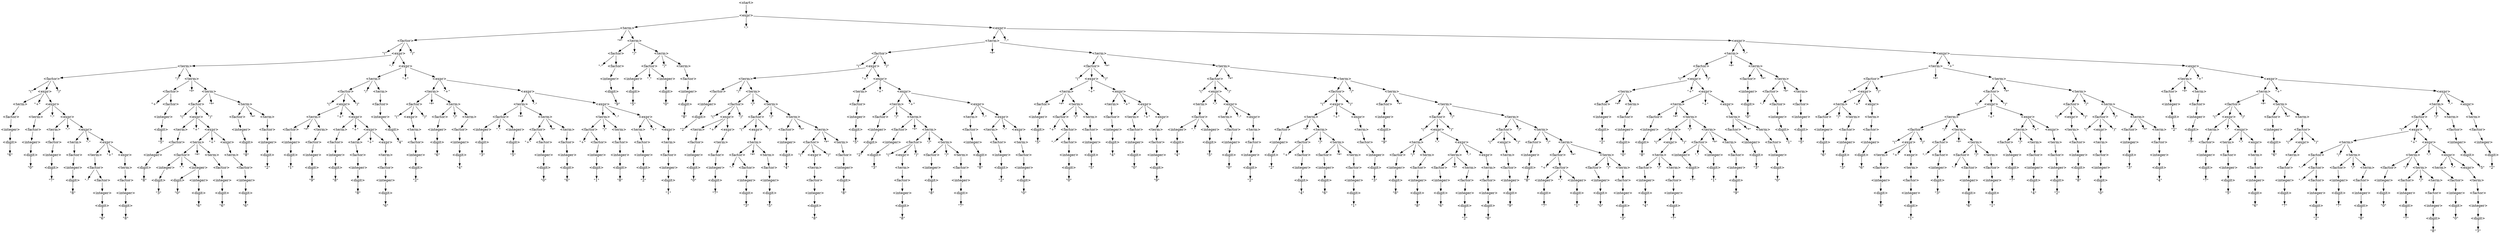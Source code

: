 digraph DerivationTree {

    node [shape=plain];

    n1 [label="\<start\>"];
    n2 [label="\<expr\>"];
    n1 -> n2;

    n3 [label="\<term\>"];
    n2 -> n3;

    n4 [label="\"-\""];
    n2 -> n4;

    n5 [label="\<expr\>"];
    n2 -> n5;

    n6 [label="\<factor\>"];
    n3 -> n6;

    n7 [label="\"*\""];
    n3 -> n7;

    n8 [label="\<term\>"];
    n3 -> n8;

    n9 [label="\<term\>"];
    n5 -> n9;

    n10 [label="\"-\""];
    n5 -> n10;

    n11 [label="\<expr\>"];
    n5 -> n11;

    n12 [label="\"(\""];
    n6 -> n12;

    n13 [label="\<expr\>"];
    n6 -> n13;

    n14 [label="\")\""];
    n6 -> n14;

    n15 [label="\<factor\>"];
    n8 -> n15;

    n16 [label="\"/\""];
    n8 -> n16;

    n17 [label="\<term\>"];
    n8 -> n17;

    n18 [label="\<factor\>"];
    n9 -> n18;

    n19 [label="\"*\""];
    n9 -> n19;

    n20 [label="\<term\>"];
    n9 -> n20;

    n21 [label="\<term\>"];
    n11 -> n21;

    n22 [label="\"-\""];
    n11 -> n22;

    n23 [label="\<expr\>"];
    n11 -> n23;

    n24 [label="\<term\>"];
    n13 -> n24;

    n25 [label="\"-\""];
    n13 -> n25;

    n26 [label="\<expr\>"];
    n13 -> n26;

    n27 [label="\"-\""];
    n15 -> n27;

    n28 [label="\<factor\>"];
    n15 -> n28;

    n29 [label="\<factor\>"];
    n17 -> n29;

    n30 [label="\"/\""];
    n17 -> n30;

    n31 [label="\<term\>"];
    n17 -> n31;

    n32 [label="\"(\""];
    n18 -> n32;

    n33 [label="\<expr\>"];
    n18 -> n33;

    n34 [label="\")\""];
    n18 -> n34;

    n35 [label="\<factor\>"];
    n20 -> n35;

    n36 [label="\"*\""];
    n20 -> n36;

    n37 [label="\<term\>"];
    n20 -> n37;

    n38 [label="\<factor\>"];
    n21 -> n38;

    n39 [label="\"*\""];
    n21 -> n39;

    n40 [label="\<term\>"];
    n21 -> n40;

    n41 [label="\<term\>"];
    n23 -> n41;

    n42 [label="\"+\""];
    n23 -> n42;

    n43 [label="\<expr\>"];
    n23 -> n43;

    n44 [label="\<factor\>"];
    n24 -> n44;

    n45 [label="\"/\""];
    n24 -> n45;

    n46 [label="\<term\>"];
    n24 -> n46;

    n47 [label="\<term\>"];
    n26 -> n47;

    n48 [label="\"+\""];
    n26 -> n48;

    n49 [label="\<expr\>"];
    n26 -> n49;

    n50 [label="\<integer\>"];
    n28 -> n50;

    n51 [label="\<integer\>"];
    n29 -> n51;

    n52 [label="\".\""];
    n29 -> n52;

    n53 [label="\<integer\>"];
    n29 -> n53;

    n54 [label="\<factor\>"];
    n31 -> n54;

    n55 [label="\<term\>"];
    n33 -> n55;

    n56 [label="\"+\""];
    n33 -> n56;

    n57 [label="\<expr\>"];
    n33 -> n57;

    n58 [label="\"(\""];
    n35 -> n58;

    n59 [label="\<expr\>"];
    n35 -> n59;

    n60 [label="\")\""];
    n35 -> n60;

    n61 [label="\<factor\>"];
    n37 -> n61;

    n62 [label="\"*\""];
    n37 -> n62;

    n63 [label="\<term\>"];
    n37 -> n63;

    n64 [label="\"(\""];
    n38 -> n64;

    n65 [label="\<expr\>"];
    n38 -> n65;

    n66 [label="\")\""];
    n38 -> n66;

    n67 [label="\<factor\>"];
    n40 -> n67;

    n68 [label="\"*\""];
    n40 -> n68;

    n69 [label="\<term\>"];
    n40 -> n69;

    n70 [label="\<factor\>"];
    n41 -> n70;

    n71 [label="\"*\""];
    n41 -> n71;

    n72 [label="\<term\>"];
    n41 -> n72;

    n73 [label="\<term\>"];
    n43 -> n73;

    n74 [label="\"+\""];
    n43 -> n74;

    n75 [label="\<expr\>"];
    n43 -> n75;

    n76 [label="\"(\""];
    n44 -> n76;

    n77 [label="\<expr\>"];
    n44 -> n77;

    n78 [label="\")\""];
    n44 -> n78;

    n79 [label="\<factor\>"];
    n46 -> n79;

    n80 [label="\"*\""];
    n46 -> n80;

    n81 [label="\<term\>"];
    n46 -> n81;

    n82 [label="\<factor\>"];
    n47 -> n82;

    n83 [label="\"/\""];
    n47 -> n83;

    n84 [label="\<term\>"];
    n47 -> n84;

    n85 [label="\<term\>"];
    n49 -> n85;

    n86 [label="\"+\""];
    n49 -> n86;

    n87 [label="\<expr\>"];
    n49 -> n87;

    n88 [label="\<digit\>"];
    n50 -> n88;

    n89 [label="\<digit\>"];
    n51 -> n89;

    n90 [label="\<digit\>"];
    n53 -> n90;

    n91 [label="\<integer\>"];
    n54 -> n91;

    n92 [label="\<factor\>"];
    n55 -> n92;

    n93 [label="\"/\""];
    n55 -> n93;

    n94 [label="\<term\>"];
    n55 -> n94;

    n95 [label="\<term\>"];
    n57 -> n95;

    n96 [label="\"+\""];
    n57 -> n96;

    n97 [label="\<expr\>"];
    n57 -> n97;

    n98 [label="\<term\>"];
    n59 -> n98;

    n99 [label="\"+\""];
    n59 -> n99;

    n100 [label="\<expr\>"];
    n59 -> n100;

    n101 [label="\"(\""];
    n61 -> n101;

    n102 [label="\<expr\>"];
    n61 -> n102;

    n103 [label="\")\""];
    n61 -> n103;

    n104 [label="\<factor\>"];
    n63 -> n104;

    n105 [label="\"/\""];
    n63 -> n105;

    n106 [label="\<term\>"];
    n63 -> n106;

    n107 [label="\<term\>"];
    n65 -> n107;

    n108 [label="\"+\""];
    n65 -> n108;

    n109 [label="\<expr\>"];
    n65 -> n109;

    n110 [label="\<integer\>"];
    n67 -> n110;

    n111 [label="\<factor\>"];
    n69 -> n111;

    n112 [label="\"*\""];
    n69 -> n112;

    n113 [label="\<term\>"];
    n69 -> n113;

    n114 [label="\"(\""];
    n70 -> n114;

    n115 [label="\<expr\>"];
    n70 -> n115;

    n116 [label="\")\""];
    n70 -> n116;

    n117 [label="\<factor\>"];
    n72 -> n117;

    n118 [label="\"*\""];
    n72 -> n118;

    n119 [label="\<term\>"];
    n72 -> n119;

    n120 [label="\<factor\>"];
    n73 -> n120;

    n121 [label="\"*\""];
    n73 -> n121;

    n122 [label="\<term\>"];
    n73 -> n122;

    n123 [label="\<term\>"];
    n75 -> n123;

    n124 [label="\"+\""];
    n75 -> n124;

    n125 [label="\<expr\>"];
    n75 -> n125;

    n126 [label="\<term\>"];
    n77 -> n126;

    n127 [label="\"+\""];
    n77 -> n127;

    n128 [label="\<expr\>"];
    n77 -> n128;

    n129 [label="\"+\""];
    n79 -> n129;

    n130 [label="\<factor\>"];
    n79 -> n130;

    n131 [label="\<factor\>"];
    n81 -> n131;

    n132 [label="\"*\""];
    n81 -> n132;

    n133 [label="\<term\>"];
    n81 -> n133;

    n134 [label="\"(\""];
    n82 -> n134;

    n135 [label="\<expr\>"];
    n82 -> n135;

    n136 [label="\")\""];
    n82 -> n136;

    n137 [label="\<factor\>"];
    n84 -> n137;

    n138 [label="\<factor\>"];
    n85 -> n138;

    n139 [label="\"*\""];
    n85 -> n139;

    n140 [label="\<term\>"];
    n85 -> n140;

    n141 [label="\<term\>"];
    n87 -> n141;

    n142 [label="\"-\""];
    n87 -> n142;

    n143 [label="\<expr\>"];
    n87 -> n143;

    n144 [label="\"9\""];
    n88 -> n144;

    n145 [label="\"5\""];
    n89 -> n145;

    n146 [label="\"0\""];
    n90 -> n146;

    n147 [label="\<digit\>"];
    n91 -> n147;

    n148 [label="\<integer\>"];
    n92 -> n148;

    n149 [label="\<factor\>"];
    n94 -> n149;

    n150 [label="\"/\""];
    n94 -> n150;

    n151 [label="\<term\>"];
    n94 -> n151;

    n152 [label="\<factor\>"];
    n95 -> n152;

    n153 [label="\<term\>"];
    n97 -> n153;

    n154 [label="\"+\""];
    n97 -> n154;

    n155 [label="\<expr\>"];
    n97 -> n155;

    n156 [label="\<factor\>"];
    n98 -> n156;

    n157 [label="\"*\""];
    n98 -> n157;

    n158 [label="\<term\>"];
    n98 -> n158;

    n159 [label="\<term\>"];
    n100 -> n159;

    n160 [label="\"+\""];
    n100 -> n160;

    n161 [label="\<expr\>"];
    n100 -> n161;

    n162 [label="\<term\>"];
    n102 -> n162;

    n163 [label="\"-\""];
    n102 -> n163;

    n164 [label="\<expr\>"];
    n102 -> n164;

    n165 [label="\"(\""];
    n104 -> n165;

    n166 [label="\<expr\>"];
    n104 -> n166;

    n167 [label="\")\""];
    n104 -> n167;

    n168 [label="\<factor\>"];
    n106 -> n168;

    n169 [label="\"*\""];
    n106 -> n169;

    n170 [label="\<term\>"];
    n106 -> n170;

    n171 [label="\<factor\>"];
    n107 -> n171;

    n172 [label="\"*\""];
    n107 -> n172;

    n173 [label="\<term\>"];
    n107 -> n173;

    n174 [label="\<term\>"];
    n109 -> n174;

    n175 [label="\"+\""];
    n109 -> n175;

    n176 [label="\<expr\>"];
    n109 -> n176;

    n177 [label="\<digit\>"];
    n110 -> n177;

    n178 [label="\"-\""];
    n111 -> n178;

    n179 [label="\<factor\>"];
    n111 -> n179;

    n180 [label="\<factor\>"];
    n113 -> n180;

    n181 [label="\<term\>"];
    n115 -> n181;

    n182 [label="\"+\""];
    n115 -> n182;

    n183 [label="\<expr\>"];
    n115 -> n183;

    n184 [label="\"(\""];
    n117 -> n184;

    n185 [label="\<expr\>"];
    n117 -> n185;

    n186 [label="\")\""];
    n117 -> n186;

    n187 [label="\<factor\>"];
    n119 -> n187;

    n188 [label="\"/\""];
    n119 -> n188;

    n189 [label="\<term\>"];
    n119 -> n189;

    n190 [label="\<integer\>"];
    n120 -> n190;

    n191 [label="\<factor\>"];
    n122 -> n191;

    n192 [label="\<factor\>"];
    n123 -> n192;

    n193 [label="\"*\""];
    n123 -> n193;

    n194 [label="\<term\>"];
    n123 -> n194;

    n195 [label="\<term\>"];
    n125 -> n195;

    n196 [label="\"-\""];
    n125 -> n196;

    n197 [label="\<expr\>"];
    n125 -> n197;

    n198 [label="\<factor\>"];
    n126 -> n198;

    n199 [label="\<term\>"];
    n128 -> n199;

    n200 [label="\"-\""];
    n128 -> n200;

    n201 [label="\<expr\>"];
    n128 -> n201;

    n202 [label="\<integer\>"];
    n130 -> n202;

    n203 [label="\"(\""];
    n131 -> n203;

    n204 [label="\<expr\>"];
    n131 -> n204;

    n205 [label="\")\""];
    n131 -> n205;

    n206 [label="\<factor\>"];
    n133 -> n206;

    n207 [label="\"*\""];
    n133 -> n207;

    n208 [label="\<term\>"];
    n133 -> n208;

    n209 [label="\<term\>"];
    n135 -> n209;

    n210 [label="\"+\""];
    n135 -> n210;

    n211 [label="\<expr\>"];
    n135 -> n211;

    n212 [label="\<integer\>"];
    n137 -> n212;

    n213 [label="\"(\""];
    n138 -> n213;

    n214 [label="\<expr\>"];
    n138 -> n214;

    n215 [label="\")\""];
    n138 -> n215;

    n216 [label="\<factor\>"];
    n140 -> n216;

    n217 [label="\"/\""];
    n140 -> n217;

    n218 [label="\<term\>"];
    n140 -> n218;

    n219 [label="\<factor\>"];
    n141 -> n219;

    n220 [label="\"*\""];
    n141 -> n220;

    n221 [label="\<term\>"];
    n141 -> n221;

    n222 [label="\<term\>"];
    n143 -> n222;

    n223 [label="\"-\""];
    n143 -> n223;

    n224 [label="\<expr\>"];
    n143 -> n224;

    n225 [label="\"8\""];
    n147 -> n225;

    n226 [label="\<digit\>"];
    n148 -> n226;

    n227 [label="\"(\""];
    n149 -> n227;

    n228 [label="\<expr\>"];
    n149 -> n228;

    n229 [label="\")\""];
    n149 -> n229;

    n230 [label="\<factor\>"];
    n151 -> n230;

    n231 [label="\"/\""];
    n151 -> n231;

    n232 [label="\<term\>"];
    n151 -> n232;

    n233 [label="\<integer\>"];
    n152 -> n233;

    n234 [label="\<factor\>"];
    n153 -> n234;

    n235 [label="\"/\""];
    n153 -> n235;

    n236 [label="\<term\>"];
    n153 -> n236;

    n237 [label="\<term\>"];
    n155 -> n237;

    n238 [label="\"-\""];
    n155 -> n238;

    n239 [label="\<expr\>"];
    n155 -> n239;

    n240 [label="\<integer\>"];
    n156 -> n240;

    n241 [label="\<factor\>"];
    n158 -> n241;

    n242 [label="\"/\""];
    n158 -> n242;

    n243 [label="\<term\>"];
    n158 -> n243;

    n244 [label="\<factor\>"];
    n159 -> n244;

    n245 [label="\<term\>"];
    n161 -> n245;

    n246 [label="\"+\""];
    n161 -> n246;

    n247 [label="\<expr\>"];
    n161 -> n247;

    n248 [label="\<factor\>"];
    n162 -> n248;

    n249 [label="\<term\>"];
    n164 -> n249;

    n250 [label="\"-\""];
    n164 -> n250;

    n251 [label="\<expr\>"];
    n164 -> n251;

    n252 [label="\<term\>"];
    n166 -> n252;

    n253 [label="\"+\""];
    n166 -> n253;

    n254 [label="\<expr\>"];
    n166 -> n254;

    n255 [label="\<integer\>"];
    n168 -> n255;

    n256 [label="\<factor\>"];
    n170 -> n256;

    n257 [label="\"/\""];
    n170 -> n257;

    n258 [label="\<term\>"];
    n170 -> n258;

    n259 [label="\<integer\>"];
    n171 -> n259;

    n260 [label="\<factor\>"];
    n173 -> n260;

    n261 [label="\<factor\>"];
    n174 -> n261;

    n262 [label="\"*\""];
    n174 -> n262;

    n263 [label="\<term\>"];
    n174 -> n263;

    n264 [label="\<term\>"];
    n176 -> n264;

    n265 [label="\"0\""];
    n177 -> n265;

    n266 [label="\<integer\>"];
    n179 -> n266;

    n267 [label="\<integer\>"];
    n180 -> n267;

    n268 [label="\<factor\>"];
    n181 -> n268;

    n269 [label="\"/\""];
    n181 -> n269;

    n270 [label="\<term\>"];
    n181 -> n270;

    n271 [label="\<term\>"];
    n183 -> n271;

    n272 [label="\<term\>"];
    n185 -> n272;

    n273 [label="\"+\""];
    n185 -> n273;

    n274 [label="\<expr\>"];
    n185 -> n274;

    n275 [label="\"(\""];
    n187 -> n275;

    n276 [label="\<expr\>"];
    n187 -> n276;

    n277 [label="\")\""];
    n187 -> n277;

    n278 [label="\<factor\>"];
    n189 -> n278;

    n279 [label="\"/\""];
    n189 -> n279;

    n280 [label="\<term\>"];
    n189 -> n280;

    n281 [label="\<digit\>"];
    n190 -> n281;

    n282 [label="\<integer\>"];
    n191 -> n282;

    n283 [label="\"(\""];
    n192 -> n283;

    n284 [label="\<expr\>"];
    n192 -> n284;

    n285 [label="\")\""];
    n192 -> n285;

    n286 [label="\<factor\>"];
    n194 -> n286;

    n287 [label="\"*\""];
    n194 -> n287;

    n288 [label="\<term\>"];
    n194 -> n288;

    n289 [label="\<factor\>"];
    n195 -> n289;

    n290 [label="\"/\""];
    n195 -> n290;

    n291 [label="\<term\>"];
    n195 -> n291;

    n292 [label="\<term\>"];
    n197 -> n292;

    n293 [label="\<integer\>"];
    n198 -> n293;

    n294 [label="\<factor\>"];
    n199 -> n294;

    n295 [label="\<term\>"];
    n201 -> n295;

    n296 [label="\"-\""];
    n201 -> n296;

    n297 [label="\<expr\>"];
    n201 -> n297;

    n298 [label="\<digit\>"];
    n202 -> n298;

    n299 [label="\<term\>"];
    n204 -> n299;

    n300 [label="\"+\""];
    n204 -> n300;

    n301 [label="\<expr\>"];
    n204 -> n301;

    n302 [label="\<integer\>"];
    n206 -> n302;

    n303 [label="\<factor\>"];
    n208 -> n303;

    n304 [label="\<factor\>"];
    n209 -> n304;

    n305 [label="\"*\""];
    n209 -> n305;

    n306 [label="\<term\>"];
    n209 -> n306;

    n307 [label="\<term\>"];
    n211 -> n307;

    n308 [label="\"+\""];
    n211 -> n308;

    n309 [label="\<expr\>"];
    n211 -> n309;

    n310 [label="\<digit\>"];
    n212 -> n310;

    n311 [label="\<term\>"];
    n214 -> n311;

    n312 [label="\<integer\>"];
    n216 -> n312;

    n313 [label="\<factor\>"];
    n218 -> n313;

    n314 [label="\<integer\>"];
    n219 -> n314;

    n315 [label="\".\""];
    n219 -> n315;

    n316 [label="\<integer\>"];
    n219 -> n316;

    n317 [label="\<factor\>"];
    n221 -> n317;

    n318 [label="\"*\""];
    n221 -> n318;

    n319 [label="\<term\>"];
    n221 -> n319;

    n320 [label="\<factor\>"];
    n222 -> n320;

    n321 [label="\"/\""];
    n222 -> n321;

    n322 [label="\<term\>"];
    n222 -> n322;

    n323 [label="\<term\>"];
    n224 -> n323;

    n324 [label="\"+\""];
    n224 -> n324;

    n325 [label="\<expr\>"];
    n224 -> n325;

    n326 [label="\"2\""];
    n226 -> n326;

    n327 [label="\<term\>"];
    n228 -> n327;

    n328 [label="\"+\""];
    n228 -> n328;

    n329 [label="\<expr\>"];
    n228 -> n329;

    n330 [label="\"(\""];
    n230 -> n330;

    n331 [label="\<expr\>"];
    n230 -> n331;

    n332 [label="\")\""];
    n230 -> n332;

    n333 [label="\<factor\>"];
    n232 -> n333;

    n334 [label="\"*\""];
    n232 -> n334;

    n335 [label="\<term\>"];
    n232 -> n335;

    n336 [label="\<digit\>"];
    n233 -> n336;

    n337 [label="\<integer\>"];
    n234 -> n337;

    n338 [label="\<factor\>"];
    n236 -> n338;

    n339 [label="\"*\""];
    n236 -> n339;

    n340 [label="\<term\>"];
    n236 -> n340;

    n341 [label="\<factor\>"];
    n237 -> n341;

    n342 [label="\<term\>"];
    n239 -> n342;

    n343 [label="\"-\""];
    n239 -> n343;

    n344 [label="\<expr\>"];
    n239 -> n344;

    n345 [label="\<digit\>"];
    n240 -> n345;

    n346 [label="\"+\""];
    n241 -> n346;

    n347 [label="\<factor\>"];
    n241 -> n347;

    n348 [label="\<factor\>"];
    n243 -> n348;

    n349 [label="\<integer\>"];
    n244 -> n349;

    n350 [label="\<factor\>"];
    n245 -> n350;

    n351 [label="\<term\>"];
    n247 -> n351;

    n352 [label="\<integer\>"];
    n248 -> n352;

    n353 [label="\".\""];
    n248 -> n353;

    n354 [label="\<integer\>"];
    n248 -> n354;

    n355 [label="\<factor\>"];
    n249 -> n355;

    n356 [label="\<term\>"];
    n251 -> n356;

    n357 [label="\<factor\>"];
    n252 -> n357;

    n358 [label="\"*\""];
    n252 -> n358;

    n359 [label="\<term\>"];
    n252 -> n359;

    n360 [label="\<term\>"];
    n254 -> n360;

    n361 [label="\<digit\>"];
    n255 -> n361;

    n362 [label="\"(\""];
    n256 -> n362;

    n363 [label="\<expr\>"];
    n256 -> n363;

    n364 [label="\")\""];
    n256 -> n364;

    n365 [label="\<factor\>"];
    n258 -> n365;

    n366 [label="\"/\""];
    n258 -> n366;

    n367 [label="\<term\>"];
    n258 -> n367;

    n368 [label="\<digit\>"];
    n259 -> n368;

    n369 [label="\<integer\>"];
    n260 -> n369;

    n370 [label="\<integer\>"];
    n261 -> n370;

    n371 [label="\<factor\>"];
    n263 -> n371;

    n372 [label="\"/\""];
    n263 -> n372;

    n373 [label="\<term\>"];
    n263 -> n373;

    n374 [label="\<factor\>"];
    n264 -> n374;

    n375 [label="\"*\""];
    n264 -> n375;

    n376 [label="\<term\>"];
    n264 -> n376;

    n377 [label="\<digit\>"];
    n266 -> n377;

    n378 [label="\<digit\>"];
    n267 -> n378;

    n379 [label="\<integer\>"];
    n268 -> n379;

    n380 [label="\<factor\>"];
    n270 -> n380;

    n381 [label="\<factor\>"];
    n271 -> n381;

    n382 [label="\<factor\>"];
    n272 -> n382;

    n383 [label="\"/\""];
    n272 -> n383;

    n384 [label="\<term\>"];
    n272 -> n384;

    n385 [label="\<term\>"];
    n274 -> n385;

    n386 [label="\"+\""];
    n274 -> n386;

    n387 [label="\<expr\>"];
    n274 -> n387;

    n388 [label="\<term\>"];
    n276 -> n388;

    n389 [label="\"(\""];
    n278 -> n389;

    n390 [label="\<expr\>"];
    n278 -> n390;

    n391 [label="\")\""];
    n278 -> n391;

    n392 [label="\<factor\>"];
    n280 -> n392;

    n393 [label="\"*\""];
    n280 -> n393;

    n394 [label="\<term\>"];
    n280 -> n394;

    n395 [label="\"2\""];
    n281 -> n395;

    n396 [label="\<digit\>"];
    n282 -> n396;

    n397 [label="\<term\>"];
    n284 -> n397;

    n398 [label="\"-\""];
    n284 -> n398;

    n399 [label="\<expr\>"];
    n284 -> n399;

    n400 [label="\<integer\>"];
    n286 -> n400;

    n401 [label="\<factor\>"];
    n288 -> n401;

    n402 [label="\"(\""];
    n289 -> n402;

    n403 [label="\<expr\>"];
    n289 -> n403;

    n404 [label="\")\""];
    n289 -> n404;

    n405 [label="\<factor\>"];
    n291 -> n405;

    n406 [label="\<factor\>"];
    n292 -> n406;

    n407 [label="\<digit\>"];
    n293 -> n407;

    n408 [label="\<integer\>"];
    n294 -> n408;

    n409 [label="\<factor\>"];
    n295 -> n409;

    n410 [label="\<term\>"];
    n297 -> n410;

    n411 [label="\"-\""];
    n297 -> n411;

    n412 [label="\<expr\>"];
    n297 -> n412;

    n413 [label="\"5\""];
    n298 -> n413;

    n414 [label="\<factor\>"];
    n299 -> n414;

    n415 [label="\<term\>"];
    n301 -> n415;

    n416 [label="\"+\""];
    n301 -> n416;

    n417 [label="\<expr\>"];
    n301 -> n417;

    n418 [label="\<digit\>"];
    n302 -> n418;

    n419 [label="\<integer\>"];
    n303 -> n419;

    n420 [label="\<integer\>"];
    n304 -> n420;

    n421 [label="\<factor\>"];
    n306 -> n421;

    n422 [label="\<factor\>"];
    n307 -> n422;

    n423 [label="\<term\>"];
    n309 -> n423;

    n424 [label="\"+\""];
    n309 -> n424;

    n425 [label="\<expr\>"];
    n309 -> n425;

    n426 [label="\"4\""];
    n310 -> n426;

    n427 [label="\<factor\>"];
    n311 -> n427;

    n428 [label="\<digit\>"];
    n312 -> n428;

    n429 [label="\<integer\>"];
    n313 -> n429;

    n430 [label="\<digit\>"];
    n314 -> n430;

    n431 [label="\<digit\>"];
    n316 -> n431;

    n432 [label="\"+\""];
    n317 -> n432;

    n433 [label="\<factor\>"];
    n317 -> n433;

    n434 [label="\<factor\>"];
    n319 -> n434;

    n435 [label="\"+\""];
    n320 -> n435;

    n436 [label="\<factor\>"];
    n320 -> n436;

    n437 [label="\<factor\>"];
    n322 -> n437;

    n438 [label="\<factor\>"];
    n323 -> n438;

    n439 [label="\<term\>"];
    n325 -> n439;

    n440 [label="\<factor\>"];
    n327 -> n440;

    n441 [label="\<term\>"];
    n329 -> n441;

    n442 [label="\<term\>"];
    n331 -> n442;

    n443 [label="\<integer\>"];
    n333 -> n443;

    n444 [label="\<factor\>"];
    n335 -> n444;

    n445 [label="\"*\""];
    n335 -> n445;

    n446 [label="\<term\>"];
    n335 -> n446;

    n447 [label="\"5\""];
    n336 -> n447;

    n448 [label="\<digit\>"];
    n337 -> n448;

    n449 [label="\<integer\>"];
    n338 -> n449;

    n450 [label="\<factor\>"];
    n340 -> n450;

    n451 [label="\"/\""];
    n340 -> n451;

    n452 [label="\<term\>"];
    n340 -> n452;

    n453 [label="\<integer\>"];
    n341 -> n453;

    n454 [label="\<factor\>"];
    n342 -> n454;

    n455 [label="\<term\>"];
    n344 -> n455;

    n456 [label="\"5\""];
    n345 -> n456;

    n457 [label="\"-\""];
    n347 -> n457;

    n458 [label="\<factor\>"];
    n347 -> n458;

    n459 [label="\<integer\>"];
    n348 -> n459;

    n460 [label="\<digit\>"];
    n349 -> n460;

    n461 [label="\<integer\>"];
    n350 -> n461;

    n462 [label="\<factor\>"];
    n351 -> n462;

    n463 [label="\<digit\>"];
    n352 -> n463;

    n464 [label="\<digit\>"];
    n354 -> n464;

    n465 [label="\<integer\>"];
    n355 -> n465;

    n466 [label="\<factor\>"];
    n356 -> n466;

    n467 [label="\<integer\>"];
    n357 -> n467;

    n468 [label="\<factor\>"];
    n359 -> n468;

    n469 [label="\"/\""];
    n359 -> n469;

    n470 [label="\<term\>"];
    n359 -> n470;

    n471 [label="\<factor\>"];
    n360 -> n471;

    n472 [label="\"9\""];
    n361 -> n472;

    n473 [label="\<term\>"];
    n363 -> n473;

    n474 [label="\"-\""];
    n363 -> n474;

    n475 [label="\<expr\>"];
    n363 -> n475;

    n476 [label="\"(\""];
    n365 -> n476;

    n477 [label="\<expr\>"];
    n365 -> n477;

    n478 [label="\")\""];
    n365 -> n478;

    n479 [label="\<factor\>"];
    n367 -> n479;

    n480 [label="\"/\""];
    n367 -> n480;

    n481 [label="\<term\>"];
    n367 -> n481;

    n482 [label="\"2\""];
    n368 -> n482;

    n483 [label="\<digit\>"];
    n369 -> n483;

    n484 [label="\<digit\>"];
    n370 -> n484;

    n485 [label="\"(\""];
    n371 -> n485;

    n486 [label="\<expr\>"];
    n371 -> n486;

    n487 [label="\")\""];
    n371 -> n487;

    n488 [label="\<factor\>"];
    n373 -> n488;

    n489 [label="\"*\""];
    n373 -> n489;

    n490 [label="\<term\>"];
    n373 -> n490;

    n491 [label="\<integer\>"];
    n374 -> n491;

    n492 [label="\<factor\>"];
    n376 -> n492;

    n493 [label="\"1\""];
    n377 -> n493;

    n494 [label="\"5\""];
    n378 -> n494;

    n495 [label="\<digit\>"];
    n379 -> n495;

    n496 [label="\<integer\>"];
    n380 -> n496;

    n497 [label="\<integer\>"];
    n381 -> n497;

    n498 [label="\"(\""];
    n382 -> n498;

    n499 [label="\<expr\>"];
    n382 -> n499;

    n500 [label="\")\""];
    n382 -> n500;

    n501 [label="\<factor\>"];
    n384 -> n501;

    n502 [label="\"*\""];
    n384 -> n502;

    n503 [label="\<term\>"];
    n384 -> n503;

    n504 [label="\<factor\>"];
    n385 -> n504;

    n505 [label="\"/\""];
    n385 -> n505;

    n506 [label="\<term\>"];
    n385 -> n506;

    n507 [label="\<term\>"];
    n387 -> n507;

    n508 [label="\<factor\>"];
    n388 -> n508;

    n509 [label="\<term\>"];
    n390 -> n509;

    n510 [label="\<integer\>"];
    n392 -> n510;

    n511 [label="\<factor\>"];
    n394 -> n511;

    n512 [label="\"7\""];
    n396 -> n512;

    n513 [label="\<factor\>"];
    n397 -> n513;

    n514 [label="\<term\>"];
    n399 -> n514;

    n515 [label="\"-\""];
    n399 -> n515;

    n516 [label="\<expr\>"];
    n399 -> n516;

    n517 [label="\<digit\>"];
    n400 -> n517;

    n518 [label="\"(\""];
    n401 -> n518;

    n519 [label="\<expr\>"];
    n401 -> n519;

    n520 [label="\")\""];
    n401 -> n520;

    n521 [label="\<term\>"];
    n403 -> n521;

    n522 [label="\"+\""];
    n403 -> n522;

    n523 [label="\<expr\>"];
    n403 -> n523;

    n524 [label="\<integer\>"];
    n405 -> n524;

    n525 [label="\<integer\>"];
    n406 -> n525;

    n526 [label="\"6\""];
    n407 -> n526;

    n527 [label="\<digit\>"];
    n408 -> n527;

    n528 [label="\<integer\>"];
    n409 -> n528;

    n529 [label="\<factor\>"];
    n410 -> n529;

    n530 [label="\<term\>"];
    n412 -> n530;

    n531 [label="\"+\""];
    n412 -> n531;

    n532 [label="\<expr\>"];
    n412 -> n532;

    n533 [label="\<integer\>"];
    n414 -> n533;

    n534 [label="\<factor\>"];
    n415 -> n534;

    n535 [label="\"*\""];
    n415 -> n535;

    n536 [label="\<term\>"];
    n415 -> n536;

    n537 [label="\<term\>"];
    n417 -> n537;

    n538 [label="\"8\""];
    n418 -> n538;

    n539 [label="\<digit\>"];
    n419 -> n539;

    n540 [label="\<digit\>"];
    n420 -> n540;

    n541 [label="\<integer\>"];
    n421 -> n541;

    n542 [label="\<integer\>"];
    n422 -> n542;

    n543 [label="\<factor\>"];
    n423 -> n543;

    n544 [label="\<term\>"];
    n425 -> n544;

    n545 [label="\<integer\>"];
    n427 -> n545;

    n546 [label="\"6\""];
    n428 -> n546;

    n547 [label="\<digit\>"];
    n429 -> n547;

    n548 [label="\"3\""];
    n430 -> n548;

    n549 [label="\"5\""];
    n431 -> n549;

    n550 [label="\<integer\>"];
    n433 -> n550;

    n551 [label="\<integer\>"];
    n434 -> n551;

    n552 [label="\<integer\>"];
    n436 -> n552;

    n553 [label="\<integer\>"];
    n437 -> n553;

    n554 [label="\<integer\>"];
    n438 -> n554;

    n555 [label="\<factor\>"];
    n439 -> n555;

    n556 [label="\<integer\>"];
    n440 -> n556;

    n557 [label="\<factor\>"];
    n441 -> n557;

    n558 [label="\<factor\>"];
    n442 -> n558;

    n559 [label="\"*\""];
    n442 -> n559;

    n560 [label="\<term\>"];
    n442 -> n560;

    n561 [label="\<digit\>"];
    n443 -> n561;

    n562 [label="\"(\""];
    n444 -> n562;

    n563 [label="\<expr\>"];
    n444 -> n563;

    n564 [label="\")\""];
    n444 -> n564;

    n565 [label="\<factor\>"];
    n446 -> n565;

    n566 [label="\"2\""];
    n448 -> n566;

    n567 [label="\<digit\>"];
    n449 -> n567;

    n568 [label="\"(\""];
    n450 -> n568;

    n569 [label="\<expr\>"];
    n450 -> n569;

    n570 [label="\")\""];
    n450 -> n570;

    n571 [label="\<factor\>"];
    n452 -> n571;

    n572 [label="\"/\""];
    n452 -> n572;

    n573 [label="\<term\>"];
    n452 -> n573;

    n574 [label="\<digit\>"];
    n453 -> n574;

    n575 [label="\<integer\>"];
    n454 -> n575;

    n576 [label="\<factor\>"];
    n455 -> n576;

    n577 [label="\<integer\>"];
    n458 -> n577;

    n578 [label="\<digit\>"];
    n459 -> n578;

    n579 [label="\"4\""];
    n460 -> n579;

    n580 [label="\<digit\>"];
    n461 -> n580;

    n581 [label="\<integer\>"];
    n462 -> n581;

    n582 [label="\"4\""];
    n463 -> n582;

    n583 [label="\"5\""];
    n464 -> n583;

    n584 [label="\<digit\>"];
    n465 -> n584;

    n585 [label="\<integer\>"];
    n466 -> n585;

    n586 [label="\<digit\>"];
    n467 -> n586;

    n587 [label="\"+\""];
    n468 -> n587;

    n588 [label="\<factor\>"];
    n468 -> n588;

    n589 [label="\<factor\>"];
    n470 -> n589;

    n590 [label="\"*\""];
    n470 -> n590;

    n591 [label="\<term\>"];
    n470 -> n591;

    n592 [label="\<integer\>"];
    n471 -> n592;

    n593 [label="\<factor\>"];
    n473 -> n593;

    n594 [label="\"/\""];
    n473 -> n594;

    n595 [label="\<term\>"];
    n473 -> n595;

    n596 [label="\<term\>"];
    n475 -> n596;

    n597 [label="\"-\""];
    n475 -> n597;

    n598 [label="\<expr\>"];
    n475 -> n598;

    n599 [label="\<term\>"];
    n477 -> n599;

    n600 [label="\<integer\>"];
    n479 -> n600;

    n601 [label="\<factor\>"];
    n481 -> n601;

    n602 [label="\"*\""];
    n481 -> n602;

    n603 [label="\<term\>"];
    n481 -> n603;

    n604 [label="\"0\""];
    n483 -> n604;

    n605 [label="\"8\""];
    n484 -> n605;

    n606 [label="\<term\>"];
    n486 -> n606;

    n607 [label="\<integer\>"];
    n488 -> n607;

    n608 [label="\".\""];
    n488 -> n608;

    n609 [label="\<integer\>"];
    n488 -> n609;

    n610 [label="\<factor\>"];
    n490 -> n610;

    n611 [label="\<digit\>"];
    n491 -> n611;

    n612 [label="\<integer\>"];
    n492 -> n612;

    n613 [label="\"6\""];
    n495 -> n613;

    n614 [label="\<digit\>"];
    n496 -> n614;

    n615 [label="\<digit\>"];
    n497 -> n615;

    n616 [label="\<term\>"];
    n499 -> n616;

    n617 [label="\"+\""];
    n499 -> n617;

    n618 [label="\<expr\>"];
    n499 -> n618;

    n619 [label="\"-\""];
    n501 -> n619;

    n620 [label="\<factor\>"];
    n501 -> n620;

    n621 [label="\<factor\>"];
    n503 -> n621;

    n622 [label="\"/\""];
    n503 -> n622;

    n623 [label="\<term\>"];
    n503 -> n623;

    n624 [label="\<integer\>"];
    n504 -> n624;

    n625 [label="\<factor\>"];
    n506 -> n625;

    n626 [label="\<factor\>"];
    n507 -> n626;

    n627 [label="\<integer\>"];
    n508 -> n627;

    n628 [label="\<factor\>"];
    n509 -> n628;

    n629 [label="\<digit\>"];
    n510 -> n629;

    n630 [label="\<integer\>"];
    n511 -> n630;

    n631 [label="\<integer\>"];
    n513 -> n631;

    n632 [label="\<factor\>"];
    n514 -> n632;

    n633 [label="\<term\>"];
    n516 -> n633;

    n634 [label="\"6\""];
    n517 -> n634;

    n635 [label="\<term\>"];
    n519 -> n635;

    n636 [label="\<factor\>"];
    n521 -> n636;

    n637 [label="\"/\""];
    n521 -> n637;

    n638 [label="\<term\>"];
    n521 -> n638;

    n639 [label="\<term\>"];
    n523 -> n639;

    n640 [label="\"-\""];
    n523 -> n640;

    n641 [label="\<expr\>"];
    n523 -> n641;

    n642 [label="\<digit\>"];
    n524 -> n642;

    n643 [label="\<digit\>"];
    n525 -> n643;

    n644 [label="\"0\""];
    n527 -> n644;

    n645 [label="\<digit\>"];
    n528 -> n645;

    n646 [label="\<integer\>"];
    n529 -> n646;

    n647 [label="\<factor\>"];
    n530 -> n647;

    n648 [label="\<term\>"];
    n532 -> n648;

    n649 [label="\<digit\>"];
    n533 -> n649;

    n650 [label="\<integer\>"];
    n534 -> n650;

    n651 [label="\".\""];
    n534 -> n651;

    n652 [label="\<integer\>"];
    n534 -> n652;

    n653 [label="\<factor\>"];
    n536 -> n653;

    n654 [label="\<factor\>"];
    n537 -> n654;

    n655 [label="\"2\""];
    n539 -> n655;

    n656 [label="\"1\""];
    n540 -> n656;

    n657 [label="\<digit\>"];
    n541 -> n657;

    n658 [label="\<digit\>"];
    n542 -> n658;

    n659 [label="\<integer\>"];
    n543 -> n659;

    n660 [label="\<factor\>"];
    n544 -> n660;

    n661 [label="\<digit\>"];
    n545 -> n661;

    n662 [label="\"4\""];
    n547 -> n662;

    n663 [label="\<digit\>"];
    n550 -> n663;

    n664 [label="\<digit\>"];
    n551 -> n664;

    n665 [label="\<digit\>"];
    n552 -> n665;

    n666 [label="\<digit\>"];
    n553 -> n666;

    n667 [label="\<digit\>"];
    n554 -> n667;

    n668 [label="\<integer\>"];
    n555 -> n668;

    n669 [label="\<digit\>"];
    n556 -> n669;

    n670 [label="\<integer\>"];
    n557 -> n670;

    n671 [label="\"-\""];
    n558 -> n671;

    n672 [label="\<factor\>"];
    n558 -> n672;

    n673 [label="\<factor\>"];
    n560 -> n673;

    n674 [label="\"4\""];
    n561 -> n674;

    n675 [label="\<term\>"];
    n563 -> n675;

    n676 [label="\<integer\>"];
    n565 -> n676;

    n677 [label="\"3\""];
    n567 -> n677;

    n678 [label="\<term\>"];
    n569 -> n678;

    n679 [label="\<integer\>"];
    n571 -> n679;

    n680 [label="\<factor\>"];
    n573 -> n680;

    n681 [label="\"8\""];
    n574 -> n681;

    n682 [label="\<digit\>"];
    n575 -> n682;

    n683 [label="\<integer\>"];
    n576 -> n683;

    n684 [label="\<digit\>"];
    n577 -> n684;

    n685 [label="\"5\""];
    n578 -> n685;

    n686 [label="\"0\""];
    n580 -> n686;

    n687 [label="\<digit\>"];
    n581 -> n687;

    n688 [label="\"0\""];
    n584 -> n688;

    n689 [label="\<digit\>"];
    n585 -> n689;

    n690 [label="\"2\""];
    n586 -> n690;

    n691 [label="\<integer\>"];
    n588 -> n691;

    n692 [label="\<integer\>"];
    n589 -> n692;

    n693 [label="\<factor\>"];
    n591 -> n693;

    n694 [label="\<digit\>"];
    n592 -> n694;

    n695 [label="\<integer\>"];
    n593 -> n695;

    n696 [label="\<factor\>"];
    n595 -> n696;

    n697 [label="\<factor\>"];
    n596 -> n697;

    n698 [label="\"*\""];
    n596 -> n698;

    n699 [label="\<term\>"];
    n596 -> n699;

    n700 [label="\<term\>"];
    n598 -> n700;

    n701 [label="\<factor\>"];
    n599 -> n701;

    n702 [label="\<digit\>"];
    n600 -> n702;

    n703 [label="\"+\""];
    n601 -> n703;

    n704 [label="\<factor\>"];
    n601 -> n704;

    n705 [label="\<factor\>"];
    n603 -> n705;

    n706 [label="\"/\""];
    n603 -> n706;

    n707 [label="\<term\>"];
    n603 -> n707;

    n708 [label="\<factor\>"];
    n606 -> n708;

    n709 [label="\"/\""];
    n606 -> n709;

    n710 [label="\<term\>"];
    n606 -> n710;

    n711 [label="\<digit\>"];
    n607 -> n711;

    n712 [label="\<digit\>"];
    n609 -> n712;

    n713 [label="\<integer\>"];
    n610 -> n713;

    n714 [label="\"3\""];
    n611 -> n714;

    n715 [label="\<digit\>"];
    n612 -> n715;

    n716 [label="\"3\""];
    n614 -> n716;

    n717 [label="\"6\""];
    n615 -> n717;

    n718 [label="\<factor\>"];
    n616 -> n718;

    n719 [label="\<term\>"];
    n618 -> n719;

    n720 [label="\<integer\>"];
    n620 -> n720;

    n721 [label="\"-\""];
    n621 -> n721;

    n722 [label="\<factor\>"];
    n621 -> n722;

    n723 [label="\<factor\>"];
    n623 -> n723;

    n724 [label="\<digit\>"];
    n624 -> n724;

    n725 [label="\<integer\>"];
    n625 -> n725;

    n726 [label="\<integer\>"];
    n626 -> n726;

    n727 [label="\<digit\>"];
    n627 -> n727;

    n728 [label="\<integer\>"];
    n628 -> n728;

    n729 [label="\"3\""];
    n629 -> n729;

    n730 [label="\<digit\>"];
    n630 -> n730;

    n731 [label="\<digit\>"];
    n631 -> n731;

    n732 [label="\<integer\>"];
    n632 -> n732;

    n733 [label="\<factor\>"];
    n633 -> n733;

    n734 [label="\<factor\>"];
    n635 -> n734;

    n735 [label="\"-\""];
    n636 -> n735;

    n736 [label="\<factor\>"];
    n636 -> n736;

    n737 [label="\<factor\>"];
    n638 -> n737;

    n738 [label="\"/\""];
    n638 -> n738;

    n739 [label="\<term\>"];
    n638 -> n739;

    n740 [label="\<factor\>"];
    n639 -> n740;

    n741 [label="\"/\""];
    n639 -> n741;

    n742 [label="\<term\>"];
    n639 -> n742;

    n743 [label="\<term\>"];
    n641 -> n743;

    n744 [label="\"-\""];
    n641 -> n744;

    n745 [label="\<expr\>"];
    n641 -> n745;

    n746 [label="\"5\""];
    n642 -> n746;

    n747 [label="\"2\""];
    n643 -> n747;

    n748 [label="\"7\""];
    n645 -> n748;

    n749 [label="\<digit\>"];
    n646 -> n749;

    n750 [label="\"-\""];
    n647 -> n750;

    n751 [label="\<factor\>"];
    n647 -> n751;

    n752 [label="\<factor\>"];
    n648 -> n752;

    n753 [label="\"8\""];
    n649 -> n753;

    n754 [label="\<digit\>"];
    n650 -> n754;

    n755 [label="\<digit\>"];
    n652 -> n755;

    n756 [label="\<integer\>"];
    n652 -> n756;

    n757 [label="\<integer\>"];
    n653 -> n757;

    n758 [label="\<integer\>"];
    n654 -> n758;

    n759 [label="\"9\""];
    n657 -> n759;

    n760 [label="\"8\""];
    n658 -> n760;

    n761 [label="\<digit\>"];
    n659 -> n761;

    n762 [label="\<integer\>"];
    n660 -> n762;

    n763 [label="\"2\""];
    n661 -> n763;

    n764 [label="\"0\""];
    n663 -> n764;

    n765 [label="\"6\""];
    n664 -> n765;

    n766 [label="\"1\""];
    n665 -> n766;

    n767 [label="\"8\""];
    n666 -> n767;

    n768 [label="\"2\""];
    n667 -> n768;

    n769 [label="\<digit\>"];
    n668 -> n769;

    n770 [label="\"0\""];
    n669 -> n770;

    n771 [label="\<digit\>"];
    n670 -> n771;

    n772 [label="\<integer\>"];
    n672 -> n772;

    n773 [label="\<integer\>"];
    n673 -> n773;

    n774 [label="\<factor\>"];
    n675 -> n774;

    n775 [label="\<digit\>"];
    n676 -> n775;

    n776 [label="\<factor\>"];
    n678 -> n776;

    n777 [label="\<digit\>"];
    n679 -> n777;

    n778 [label="\<integer\>"];
    n680 -> n778;

    n779 [label="\"2\""];
    n682 -> n779;

    n780 [label="\<digit\>"];
    n683 -> n780;

    n781 [label="\"0\""];
    n684 -> n781;

    n782 [label="\"9\""];
    n687 -> n782;

    n783 [label="\"2\""];
    n689 -> n783;

    n784 [label="\<digit\>"];
    n691 -> n784;

    n785 [label="\<digit\>"];
    n692 -> n785;

    n786 [label="\<integer\>"];
    n693 -> n786;

    n787 [label="\"3\""];
    n694 -> n787;

    n788 [label="\<digit\>"];
    n695 -> n788;

    n789 [label="\<integer\>"];
    n696 -> n789;

    n790 [label="\<integer\>"];
    n697 -> n790;

    n791 [label="\<factor\>"];
    n699 -> n791;

    n792 [label="\<factor\>"];
    n700 -> n792;

    n793 [label="\<integer\>"];
    n701 -> n793;

    n794 [label="\"8\""];
    n702 -> n794;

    n795 [label="\<integer\>"];
    n704 -> n795;

    n796 [label="\".\""];
    n704 -> n796;

    n797 [label="\<integer\>"];
    n704 -> n797;

    n798 [label="\<integer\>"];
    n705 -> n798;

    n799 [label="\<factor\>"];
    n707 -> n799;

    n800 [label="\<integer\>"];
    n708 -> n800;

    n801 [label="\<factor\>"];
    n710 -> n801;

    n802 [label="\"7\""];
    n711 -> n802;

    n803 [label="\"1\""];
    n712 -> n803;

    n804 [label="\<digit\>"];
    n713 -> n804;

    n805 [label="\"0\""];
    n715 -> n805;

    n806 [label="\<integer\>"];
    n718 -> n806;

    n807 [label="\<factor\>"];
    n719 -> n807;

    n808 [label="\<digit\>"];
    n720 -> n808;

    n809 [label="\<integer\>"];
    n722 -> n809;

    n810 [label="\<integer\>"];
    n723 -> n810;

    n811 [label="\"7\""];
    n724 -> n811;

    n812 [label="\<digit\>"];
    n725 -> n812;

    n813 [label="\<digit\>"];
    n726 -> n813;

    n814 [label="\"8\""];
    n727 -> n814;

    n815 [label="\<digit\>"];
    n728 -> n815;

    n816 [label="\"4\""];
    n730 -> n816;

    n817 [label="\"7\""];
    n731 -> n817;

    n818 [label="\<digit\>"];
    n732 -> n818;

    n819 [label="\<integer\>"];
    n733 -> n819;

    n820 [label="\<integer\>"];
    n734 -> n820;

    n821 [label="\"-\""];
    n736 -> n821;

    n822 [label="\<factor\>"];
    n736 -> n822;

    n823 [label="\<integer\>"];
    n737 -> n823;

    n824 [label="\<factor\>"];
    n739 -> n824;

    n825 [label="\<integer\>"];
    n740 -> n825;

    n826 [label="\<factor\>"];
    n742 -> n826;

    n827 [label="\"/\""];
    n742 -> n827;

    n828 [label="\<term\>"];
    n742 -> n828;

    n829 [label="\<factor\>"];
    n743 -> n829;

    n830 [label="\<term\>"];
    n745 -> n830;

    n831 [label="\"8\""];
    n749 -> n831;

    n832 [label="\<integer\>"];
    n751 -> n832;

    n833 [label="\<integer\>"];
    n752 -> n833;

    n834 [label="\"3\""];
    n754 -> n834;

    n835 [label="\"0\""];
    n755 -> n835;

    n836 [label="\<digit\>"];
    n756 -> n836;

    n837 [label="\<digit\>"];
    n757 -> n837;

    n838 [label="\<digit\>"];
    n758 -> n838;

    n839 [label="\"8\""];
    n761 -> n839;

    n840 [label="\<digit\>"];
    n762 -> n840;

    n841 [label="\"1\""];
    n769 -> n841;

    n842 [label="\"7\""];
    n771 -> n842;

    n843 [label="\<digit\>"];
    n772 -> n843;

    n844 [label="\<digit\>"];
    n773 -> n844;

    n845 [label="\<integer\>"];
    n774 -> n845;

    n846 [label="\"8\""];
    n775 -> n846;

    n847 [label="\<integer\>"];
    n776 -> n847;

    n848 [label="\"8\""];
    n777 -> n848;

    n849 [label="\<digit\>"];
    n778 -> n849;

    n850 [label="\"0\""];
    n780 -> n850;

    n851 [label="\"4\""];
    n784 -> n851;

    n852 [label="\"6\""];
    n785 -> n852;

    n853 [label="\<digit\>"];
    n786 -> n853;

    n854 [label="\"8\""];
    n788 -> n854;

    n855 [label="\<digit\>"];
    n789 -> n855;

    n856 [label="\<digit\>"];
    n790 -> n856;

    n857 [label="\<integer\>"];
    n791 -> n857;

    n858 [label="\<integer\>"];
    n792 -> n858;

    n859 [label="\<digit\>"];
    n793 -> n859;

    n860 [label="\<digit\>"];
    n795 -> n860;

    n861 [label="\<digit\>"];
    n797 -> n861;

    n862 [label="\<digit\>"];
    n798 -> n862;

    n863 [label="\<integer\>"];
    n799 -> n863;

    n864 [label="\<digit\>"];
    n800 -> n864;

    n865 [label="\<integer\>"];
    n801 -> n865;

    n866 [label="\"9\""];
    n804 -> n866;

    n867 [label="\<digit\>"];
    n806 -> n867;

    n868 [label="\<integer\>"];
    n807 -> n868;

    n869 [label="\"3\""];
    n808 -> n869;

    n870 [label="\<digit\>"];
    n809 -> n870;

    n871 [label="\<digit\>"];
    n810 -> n871;

    n872 [label="\"4\""];
    n812 -> n872;

    n873 [label="\"2\""];
    n813 -> n873;

    n874 [label="\"0\""];
    n815 -> n874;

    n875 [label="\"5\""];
    n818 -> n875;

    n876 [label="\<digit\>"];
    n819 -> n876;

    n877 [label="\<digit\>"];
    n820 -> n877;

    n878 [label="\<integer\>"];
    n822 -> n878;

    n879 [label="\<digit\>"];
    n823 -> n879;

    n880 [label="\<integer\>"];
    n824 -> n880;

    n881 [label="\<digit\>"];
    n825 -> n881;

    n882 [label="\<integer\>"];
    n826 -> n882;

    n883 [label="\<factor\>"];
    n828 -> n883;

    n884 [label="\<integer\>"];
    n829 -> n884;

    n885 [label="\<factor\>"];
    n830 -> n885;

    n886 [label="\<digit\>"];
    n832 -> n886;

    n887 [label="\<digit\>"];
    n833 -> n887;

    n888 [label="\"6\""];
    n836 -> n888;

    n889 [label="\"6\""];
    n837 -> n889;

    n890 [label="\"6\""];
    n838 -> n890;

    n891 [label="\"6\""];
    n840 -> n891;

    n892 [label="\"3\""];
    n843 -> n892;

    n893 [label="\"5\""];
    n844 -> n893;

    n894 [label="\<digit\>"];
    n845 -> n894;

    n895 [label="\<digit\>"];
    n847 -> n895;

    n896 [label="\"7\""];
    n849 -> n896;

    n897 [label="\"1\""];
    n853 -> n897;

    n898 [label="\"8\""];
    n855 -> n898;

    n899 [label="\"6\""];
    n856 -> n899;

    n900 [label="\<digit\>"];
    n857 -> n900;

    n901 [label="\<digit\>"];
    n858 -> n901;

    n902 [label="\"9\""];
    n859 -> n902;

    n903 [label="\"7\""];
    n860 -> n903;

    n904 [label="\"1\""];
    n861 -> n904;

    n905 [label="\"0\""];
    n862 -> n905;

    n906 [label="\<digit\>"];
    n863 -> n906;

    n907 [label="\"4\""];
    n864 -> n907;

    n908 [label="\<digit\>"];
    n865 -> n908;

    n909 [label="\"8\""];
    n867 -> n909;

    n910 [label="\<digit\>"];
    n868 -> n910;

    n911 [label="\"6\""];
    n870 -> n911;

    n912 [label="\"1\""];
    n871 -> n912;

    n913 [label="\"6\""];
    n876 -> n913;

    n914 [label="\"7\""];
    n877 -> n914;

    n915 [label="\<digit\>"];
    n878 -> n915;

    n916 [label="\"7\""];
    n879 -> n916;

    n917 [label="\<digit\>"];
    n880 -> n917;

    n918 [label="\"0\""];
    n881 -> n918;

    n919 [label="\<digit\>"];
    n882 -> n919;

    n920 [label="\<integer\>"];
    n883 -> n920;

    n921 [label="\<digit\>"];
    n884 -> n921;

    n922 [label="\<integer\>"];
    n885 -> n922;

    n923 [label="\"6\""];
    n886 -> n923;

    n924 [label="\"8\""];
    n887 -> n924;

    n925 [label="\"8\""];
    n894 -> n925;

    n926 [label="\"8\""];
    n895 -> n926;

    n927 [label="\"2\""];
    n900 -> n927;

    n928 [label="\"8\""];
    n901 -> n928;

    n929 [label="\"3\""];
    n906 -> n929;

    n930 [label="\"7\""];
    n908 -> n930;

    n931 [label="\"1\""];
    n910 -> n931;

    n932 [label="\"2\""];
    n915 -> n932;

    n933 [label="\"8\""];
    n917 -> n933;

    n934 [label="\"7\""];
    n919 -> n934;

    n935 [label="\<digit\>"];
    n920 -> n935;

    n936 [label="\"0\""];
    n921 -> n936;

    n937 [label="\<digit\>"];
    n922 -> n937;

    n938 [label="\"8\""];
    n935 -> n938;

    n939 [label="\"3\""];
    n937 -> n939;

}
